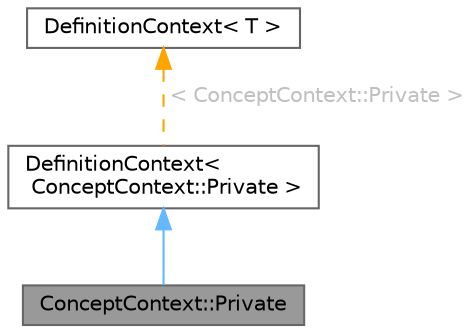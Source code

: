 digraph "ConceptContext::Private"
{
 // INTERACTIVE_SVG=YES
 // LATEX_PDF_SIZE
  bgcolor="transparent";
  edge [fontname=Helvetica,fontsize=10,labelfontname=Helvetica,labelfontsize=10];
  node [fontname=Helvetica,fontsize=10,shape=box,height=0.2,width=0.4];
  Node1 [id="Node000001",label="ConceptContext::Private",height=0.2,width=0.4,color="gray40", fillcolor="grey60", style="filled", fontcolor="black",tooltip=" "];
  Node2 -> Node1 [id="edge1_Node000001_Node000002",dir="back",color="steelblue1",style="solid",tooltip=" "];
  Node2 [id="Node000002",label="DefinitionContext\<\l ConceptContext::Private \>",height=0.2,width=0.4,color="gray40", fillcolor="white", style="filled",URL="$d6/d49/class_definition_context.html",tooltip=" "];
  Node3 -> Node2 [id="edge2_Node000002_Node000003",dir="back",color="orange",style="dashed",tooltip=" ",label=" \< ConceptContext::Private \>",fontcolor="grey" ];
  Node3 [id="Node000003",label="DefinitionContext\< T \>",height=0.2,width=0.4,color="gray40", fillcolor="white", style="filled",URL="$d6/d49/class_definition_context.html",tooltip=" "];
}
